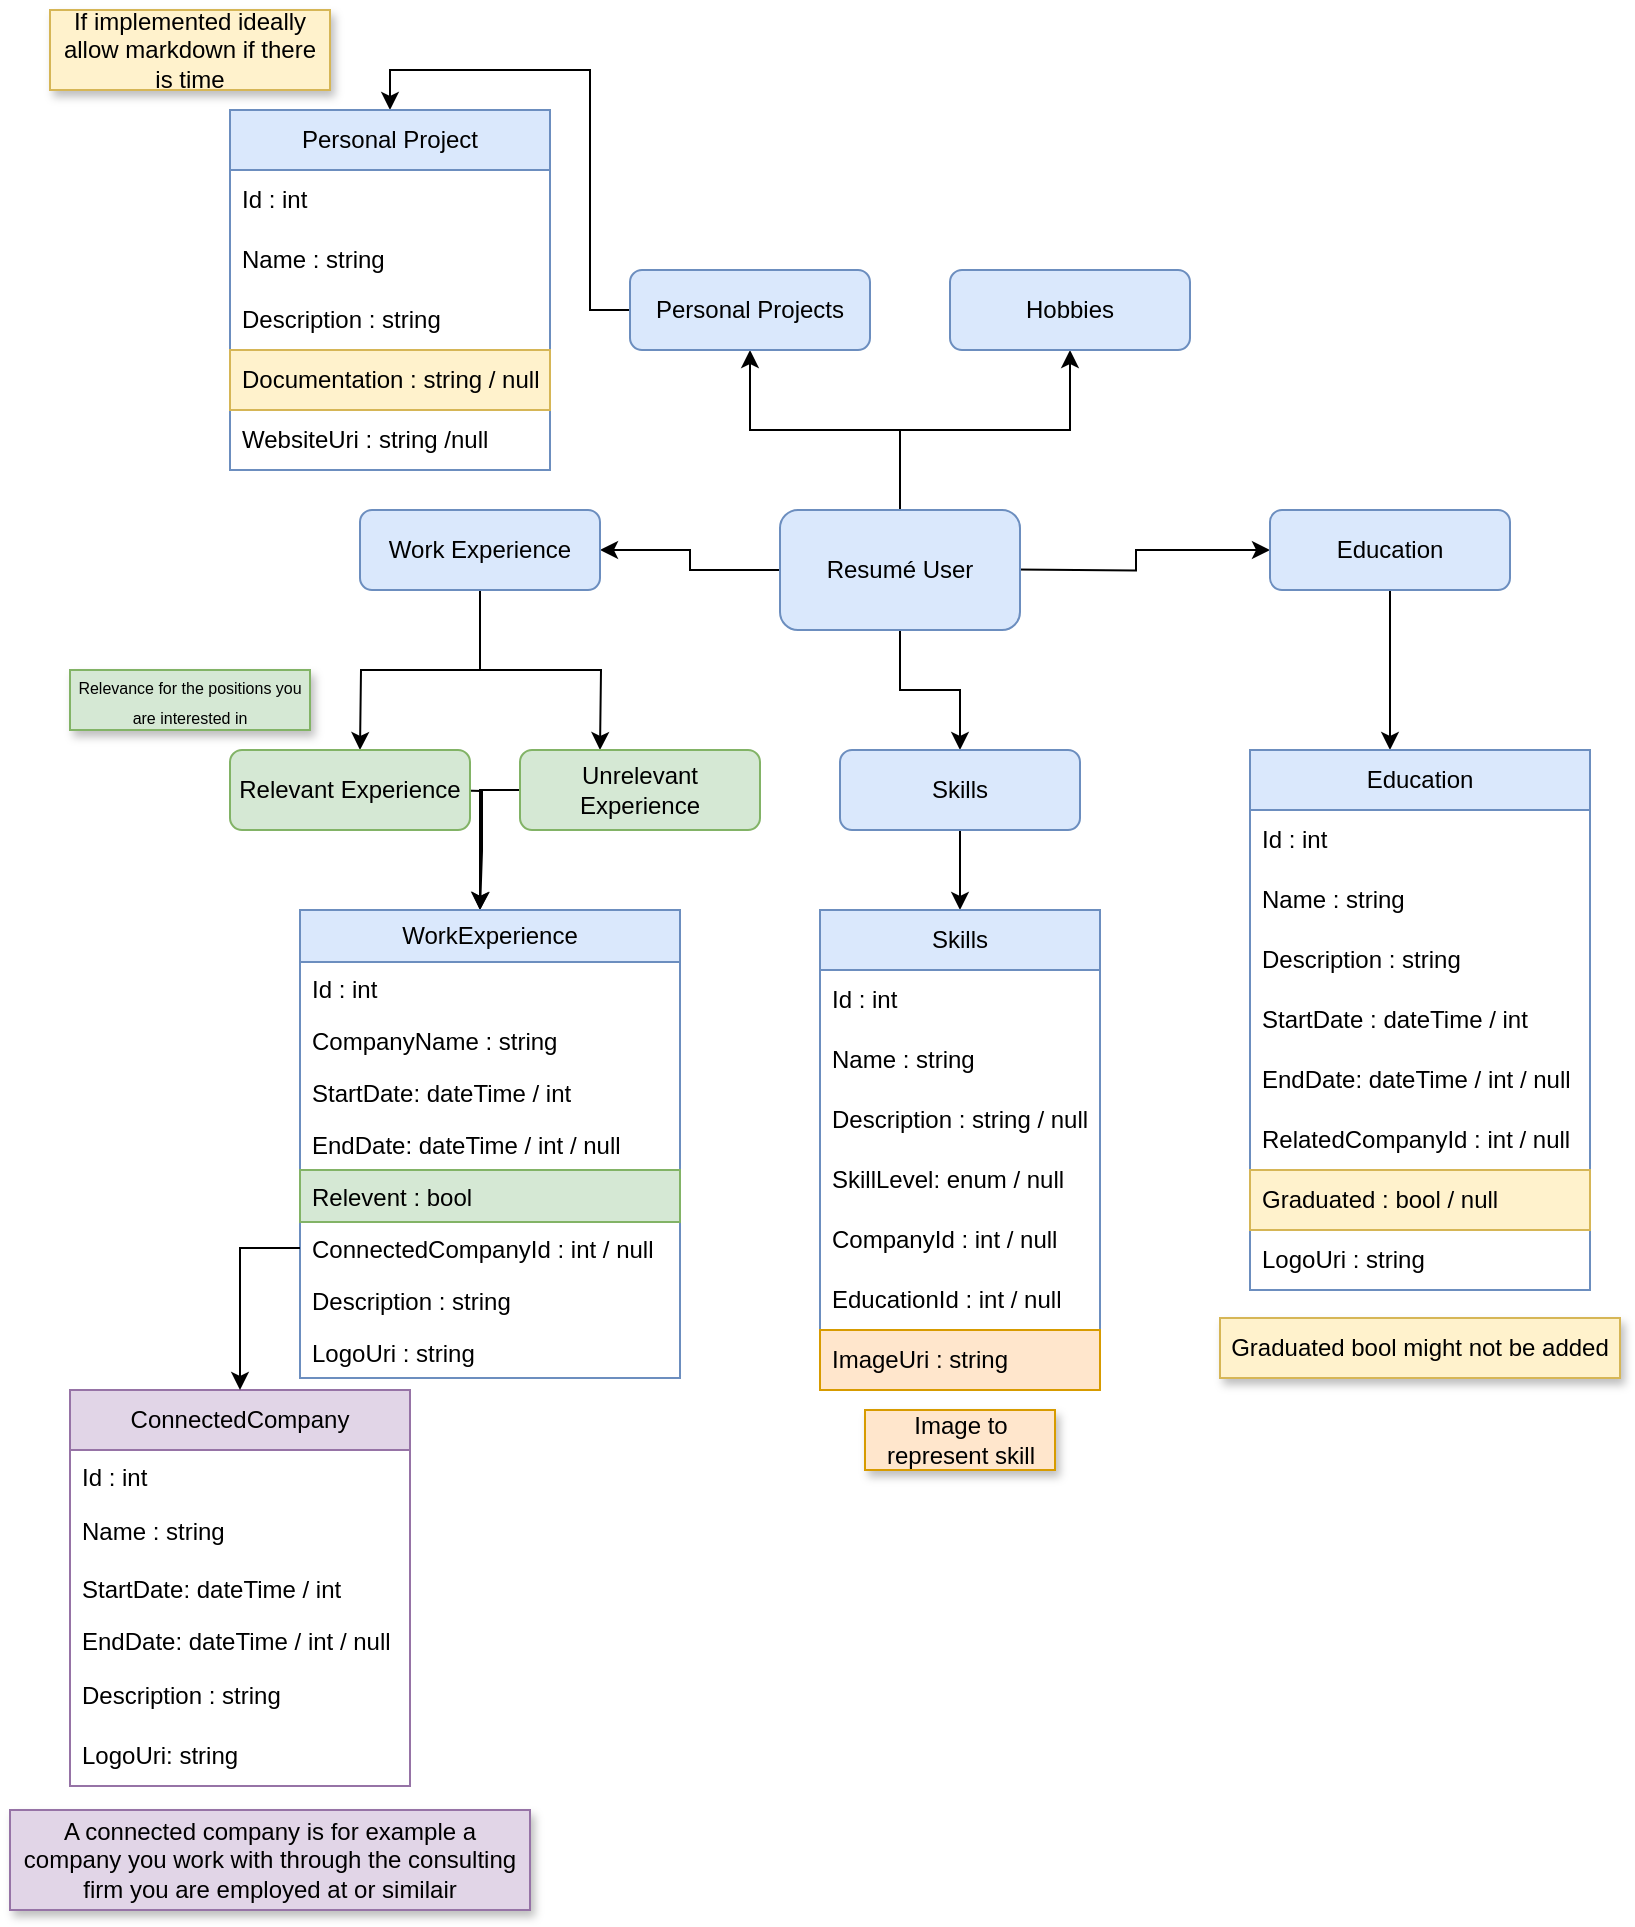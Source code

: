 <mxfile version="24.3.0" type="github">
  <diagram name="Page-1" id="Zj_5y1vgphJrzyNUQwXw">
    <mxGraphModel dx="1764" dy="938" grid="1" gridSize="10" guides="1" tooltips="1" connect="1" arrows="1" fold="1" page="1" pageScale="1" pageWidth="850" pageHeight="1100" math="0" shadow="0">
      <root>
        <mxCell id="0" />
        <mxCell id="1" parent="0" />
        <mxCell id="6c_1o1SFo-wjbSi7ruj--2" style="edgeStyle=orthogonalEdgeStyle;rounded=0;orthogonalLoop=1;jettySize=auto;html=1;entryX=1;entryY=0.5;entryDx=0;entryDy=0;" parent="1" source="6c_1o1SFo-wjbSi7ruj--1" target="6c_1o1SFo-wjbSi7ruj--3" edge="1">
          <mxGeometry relative="1" as="geometry">
            <mxPoint x="315" y="350" as="targetPoint" />
          </mxGeometry>
        </mxCell>
        <mxCell id="6c_1o1SFo-wjbSi7ruj--5" style="edgeStyle=orthogonalEdgeStyle;rounded=0;orthogonalLoop=1;jettySize=auto;html=1;entryX=0;entryY=0.5;entryDx=0;entryDy=0;" parent="1" target="oK_Kc5O5qld8Hc41f40L-4" edge="1">
          <mxGeometry relative="1" as="geometry">
            <mxPoint x="615" y="349.69" as="targetPoint" />
            <mxPoint x="505" y="349.656" as="sourcePoint" />
          </mxGeometry>
        </mxCell>
        <mxCell id="oK_Kc5O5qld8Hc41f40L-2" style="edgeStyle=orthogonalEdgeStyle;rounded=0;orthogonalLoop=1;jettySize=auto;html=1;entryX=0.5;entryY=0;entryDx=0;entryDy=0;" parent="1" source="6c_1o1SFo-wjbSi7ruj--1" target="oK_Kc5O5qld8Hc41f40L-1" edge="1">
          <mxGeometry relative="1" as="geometry" />
        </mxCell>
        <mxCell id="8cq1SQ0Ta9B3JrQxIhuY-38" style="edgeStyle=orthogonalEdgeStyle;rounded=0;orthogonalLoop=1;jettySize=auto;html=1;entryX=0.5;entryY=1;entryDx=0;entryDy=0;" edge="1" parent="1" source="6c_1o1SFo-wjbSi7ruj--1" target="8cq1SQ0Ta9B3JrQxIhuY-36">
          <mxGeometry relative="1" as="geometry" />
        </mxCell>
        <mxCell id="8cq1SQ0Ta9B3JrQxIhuY-39" style="edgeStyle=orthogonalEdgeStyle;rounded=0;orthogonalLoop=1;jettySize=auto;html=1;entryX=0.5;entryY=1;entryDx=0;entryDy=0;" edge="1" parent="1" source="6c_1o1SFo-wjbSi7ruj--1" target="8cq1SQ0Ta9B3JrQxIhuY-37">
          <mxGeometry relative="1" as="geometry" />
        </mxCell>
        <mxCell id="6c_1o1SFo-wjbSi7ruj--1" value="Resumé User" style="rounded=1;whiteSpace=wrap;html=1;fillColor=#dae8fc;strokeColor=#6c8ebf;" parent="1" vertex="1">
          <mxGeometry x="395" y="320" width="120" height="60" as="geometry" />
        </mxCell>
        <mxCell id="6c_1o1SFo-wjbSi7ruj--6" style="edgeStyle=orthogonalEdgeStyle;rounded=0;orthogonalLoop=1;jettySize=auto;html=1;" parent="1" source="6c_1o1SFo-wjbSi7ruj--3" edge="1">
          <mxGeometry relative="1" as="geometry">
            <mxPoint x="185" y="440" as="targetPoint" />
          </mxGeometry>
        </mxCell>
        <mxCell id="6c_1o1SFo-wjbSi7ruj--7" style="edgeStyle=orthogonalEdgeStyle;rounded=0;orthogonalLoop=1;jettySize=auto;html=1;" parent="1" source="6c_1o1SFo-wjbSi7ruj--3" edge="1">
          <mxGeometry relative="1" as="geometry">
            <mxPoint x="305.0" y="440" as="targetPoint" />
          </mxGeometry>
        </mxCell>
        <mxCell id="6c_1o1SFo-wjbSi7ruj--3" value="Work Experience" style="rounded=1;whiteSpace=wrap;html=1;fillColor=#dae8fc;strokeColor=#6c8ebf;" parent="1" vertex="1">
          <mxGeometry x="185" y="320" width="120" height="40" as="geometry" />
        </mxCell>
        <mxCell id="6c_1o1SFo-wjbSi7ruj--16" style="edgeStyle=orthogonalEdgeStyle;rounded=0;orthogonalLoop=1;jettySize=auto;html=1;" parent="1" edge="1">
          <mxGeometry relative="1" as="geometry">
            <mxPoint x="245" y="520" as="targetPoint" />
            <mxPoint x="225" y="460" as="sourcePoint" />
          </mxGeometry>
        </mxCell>
        <mxCell id="6c_1o1SFo-wjbSi7ruj--8" value="Relevant Experience" style="rounded=1;whiteSpace=wrap;html=1;fillColor=#d5e8d4;strokeColor=#82b366;" parent="1" vertex="1">
          <mxGeometry x="120" y="440" width="120" height="40" as="geometry" />
        </mxCell>
        <mxCell id="6c_1o1SFo-wjbSi7ruj--17" style="edgeStyle=orthogonalEdgeStyle;rounded=0;orthogonalLoop=1;jettySize=auto;html=1;" parent="1" source="6c_1o1SFo-wjbSi7ruj--9" edge="1">
          <mxGeometry relative="1" as="geometry">
            <mxPoint x="245" y="520" as="targetPoint" />
          </mxGeometry>
        </mxCell>
        <mxCell id="6c_1o1SFo-wjbSi7ruj--9" value="Unrelevant Experience" style="rounded=1;whiteSpace=wrap;html=1;fillColor=#d5e8d4;strokeColor=#82b366;" parent="1" vertex="1">
          <mxGeometry x="265" y="440" width="120" height="40" as="geometry" />
        </mxCell>
        <mxCell id="6c_1o1SFo-wjbSi7ruj--10" value="&lt;font style=&quot;font-size: 8px;&quot;&gt;Relevance for the positions you are interested in &lt;/font&gt;" style="text;html=1;align=center;verticalAlign=middle;whiteSpace=wrap;rounded=0;fillColor=#d5e8d4;strokeColor=#82b366;shadow=1;" parent="1" vertex="1">
          <mxGeometry x="40" y="400" width="120" height="30" as="geometry" />
        </mxCell>
        <mxCell id="6c_1o1SFo-wjbSi7ruj--27" value="WorkExperience" style="swimlane;fontStyle=0;childLayout=stackLayout;horizontal=1;startSize=26;fillColor=#dae8fc;horizontalStack=0;resizeParent=1;resizeParentMax=0;resizeLast=0;collapsible=1;marginBottom=0;whiteSpace=wrap;html=1;strokeColor=#6c8ebf;" parent="1" vertex="1">
          <mxGeometry x="155" y="520" width="190" height="234" as="geometry" />
        </mxCell>
        <mxCell id="6c_1o1SFo-wjbSi7ruj--28" value="Id : int" style="text;strokeColor=none;fillColor=none;align=left;verticalAlign=top;spacingLeft=4;spacingRight=4;overflow=hidden;rotatable=0;points=[[0,0.5],[1,0.5]];portConstraint=eastwest;whiteSpace=wrap;html=1;" parent="6c_1o1SFo-wjbSi7ruj--27" vertex="1">
          <mxGeometry y="26" width="190" height="26" as="geometry" />
        </mxCell>
        <mxCell id="6c_1o1SFo-wjbSi7ruj--29" value="CompanyName : string" style="text;strokeColor=none;fillColor=none;align=left;verticalAlign=top;spacingLeft=4;spacingRight=4;overflow=hidden;rotatable=0;points=[[0,0.5],[1,0.5]];portConstraint=eastwest;whiteSpace=wrap;html=1;" parent="6c_1o1SFo-wjbSi7ruj--27" vertex="1">
          <mxGeometry y="52" width="190" height="26" as="geometry" />
        </mxCell>
        <mxCell id="6c_1o1SFo-wjbSi7ruj--34" value="StartDate: dateTime / int" style="text;strokeColor=none;fillColor=none;align=left;verticalAlign=top;spacingLeft=4;spacingRight=4;overflow=hidden;rotatable=0;points=[[0,0.5],[1,0.5]];portConstraint=eastwest;whiteSpace=wrap;html=1;" parent="6c_1o1SFo-wjbSi7ruj--27" vertex="1">
          <mxGeometry y="78" width="190" height="26" as="geometry" />
        </mxCell>
        <mxCell id="6c_1o1SFo-wjbSi7ruj--35" value="EndDate: dateTime / int / null" style="text;strokeColor=none;fillColor=none;align=left;verticalAlign=top;spacingLeft=4;spacingRight=4;overflow=hidden;rotatable=0;points=[[0,0.5],[1,0.5]];portConstraint=eastwest;whiteSpace=wrap;html=1;" parent="6c_1o1SFo-wjbSi7ruj--27" vertex="1">
          <mxGeometry y="104" width="190" height="26" as="geometry" />
        </mxCell>
        <mxCell id="6c_1o1SFo-wjbSi7ruj--30" value="Relevent : bool" style="text;strokeColor=#82b366;fillColor=#d5e8d4;align=left;verticalAlign=top;spacingLeft=4;spacingRight=4;overflow=hidden;rotatable=0;points=[[0,0.5],[1,0.5]];portConstraint=eastwest;whiteSpace=wrap;html=1;" parent="6c_1o1SFo-wjbSi7ruj--27" vertex="1">
          <mxGeometry y="130" width="190" height="26" as="geometry" />
        </mxCell>
        <mxCell id="8cq1SQ0Ta9B3JrQxIhuY-26" value="ConnectedCompanyId : int / null" style="text;strokeColor=none;fillColor=none;align=left;verticalAlign=top;spacingLeft=4;spacingRight=4;overflow=hidden;rotatable=0;points=[[0,0.5],[1,0.5]];portConstraint=eastwest;whiteSpace=wrap;html=1;" vertex="1" parent="6c_1o1SFo-wjbSi7ruj--27">
          <mxGeometry y="156" width="190" height="26" as="geometry" />
        </mxCell>
        <mxCell id="6c_1o1SFo-wjbSi7ruj--33" value="Description : string" style="text;strokeColor=none;fillColor=none;align=left;verticalAlign=top;spacingLeft=4;spacingRight=4;overflow=hidden;rotatable=0;points=[[0,0.5],[1,0.5]];portConstraint=eastwest;whiteSpace=wrap;html=1;" parent="6c_1o1SFo-wjbSi7ruj--27" vertex="1">
          <mxGeometry y="182" width="190" height="26" as="geometry" />
        </mxCell>
        <mxCell id="8cq1SQ0Ta9B3JrQxIhuY-52" value="LogoUri : string" style="text;strokeColor=none;fillColor=none;align=left;verticalAlign=top;spacingLeft=4;spacingRight=4;overflow=hidden;rotatable=0;points=[[0,0.5],[1,0.5]];portConstraint=eastwest;whiteSpace=wrap;html=1;" vertex="1" parent="6c_1o1SFo-wjbSi7ruj--27">
          <mxGeometry y="208" width="190" height="26" as="geometry" />
        </mxCell>
        <mxCell id="8cq1SQ0Ta9B3JrQxIhuY-8" style="edgeStyle=orthogonalEdgeStyle;rounded=0;orthogonalLoop=1;jettySize=auto;html=1;exitX=0.5;exitY=1;exitDx=0;exitDy=0;entryX=0.5;entryY=0;entryDx=0;entryDy=0;" edge="1" parent="1" source="oK_Kc5O5qld8Hc41f40L-1" target="8cq1SQ0Ta9B3JrQxIhuY-1">
          <mxGeometry relative="1" as="geometry" />
        </mxCell>
        <mxCell id="oK_Kc5O5qld8Hc41f40L-1" value="Skills" style="rounded=1;whiteSpace=wrap;html=1;fillColor=#dae8fc;strokeColor=#6c8ebf;" parent="1" vertex="1">
          <mxGeometry x="425" y="440" width="120" height="40" as="geometry" />
        </mxCell>
        <mxCell id="8cq1SQ0Ta9B3JrQxIhuY-12" style="edgeStyle=orthogonalEdgeStyle;rounded=0;orthogonalLoop=1;jettySize=auto;html=1;" edge="1" parent="1" source="oK_Kc5O5qld8Hc41f40L-4">
          <mxGeometry relative="1" as="geometry">
            <mxPoint x="700" y="440" as="targetPoint" />
          </mxGeometry>
        </mxCell>
        <mxCell id="oK_Kc5O5qld8Hc41f40L-4" value="Education" style="rounded=1;whiteSpace=wrap;html=1;fillColor=#dae8fc;strokeColor=#6c8ebf;" parent="1" vertex="1">
          <mxGeometry x="640" y="320" width="120" height="40" as="geometry" />
        </mxCell>
        <mxCell id="8cq1SQ0Ta9B3JrQxIhuY-1" value="Skills" style="swimlane;fontStyle=0;childLayout=stackLayout;horizontal=1;startSize=30;horizontalStack=0;resizeParent=1;resizeParentMax=0;resizeLast=0;collapsible=1;marginBottom=0;whiteSpace=wrap;html=1;fillColor=#dae8fc;strokeColor=#6c8ebf;" vertex="1" parent="1">
          <mxGeometry x="415" y="520" width="140" height="240" as="geometry" />
        </mxCell>
        <mxCell id="8cq1SQ0Ta9B3JrQxIhuY-2" value="Id : int" style="text;strokeColor=none;fillColor=none;align=left;verticalAlign=middle;spacingLeft=4;spacingRight=4;overflow=hidden;points=[[0,0.5],[1,0.5]];portConstraint=eastwest;rotatable=0;whiteSpace=wrap;html=1;" vertex="1" parent="8cq1SQ0Ta9B3JrQxIhuY-1">
          <mxGeometry y="30" width="140" height="30" as="geometry" />
        </mxCell>
        <mxCell id="8cq1SQ0Ta9B3JrQxIhuY-3" value="Name : string" style="text;strokeColor=none;fillColor=none;align=left;verticalAlign=middle;spacingLeft=4;spacingRight=4;overflow=hidden;points=[[0,0.5],[1,0.5]];portConstraint=eastwest;rotatable=0;whiteSpace=wrap;html=1;" vertex="1" parent="8cq1SQ0Ta9B3JrQxIhuY-1">
          <mxGeometry y="60" width="140" height="30" as="geometry" />
        </mxCell>
        <mxCell id="8cq1SQ0Ta9B3JrQxIhuY-46" value="Description : string / null" style="text;strokeColor=none;fillColor=none;align=left;verticalAlign=middle;spacingLeft=4;spacingRight=4;overflow=hidden;points=[[0,0.5],[1,0.5]];portConstraint=eastwest;rotatable=0;whiteSpace=wrap;html=1;" vertex="1" parent="8cq1SQ0Ta9B3JrQxIhuY-1">
          <mxGeometry y="90" width="140" height="30" as="geometry" />
        </mxCell>
        <mxCell id="8cq1SQ0Ta9B3JrQxIhuY-6" value="SkillLevel: enum / null" style="text;strokeColor=none;fillColor=none;align=left;verticalAlign=middle;spacingLeft=4;spacingRight=4;overflow=hidden;points=[[0,0.5],[1,0.5]];portConstraint=eastwest;rotatable=0;whiteSpace=wrap;html=1;" vertex="1" parent="8cq1SQ0Ta9B3JrQxIhuY-1">
          <mxGeometry y="120" width="140" height="30" as="geometry" />
        </mxCell>
        <mxCell id="8cq1SQ0Ta9B3JrQxIhuY-4" value="CompanyId : int / null" style="text;strokeColor=none;fillColor=none;align=left;verticalAlign=middle;spacingLeft=4;spacingRight=4;overflow=hidden;points=[[0,0.5],[1,0.5]];portConstraint=eastwest;rotatable=0;whiteSpace=wrap;html=1;" vertex="1" parent="8cq1SQ0Ta9B3JrQxIhuY-1">
          <mxGeometry y="150" width="140" height="30" as="geometry" />
        </mxCell>
        <mxCell id="8cq1SQ0Ta9B3JrQxIhuY-7" value="EducationId : int / null" style="text;strokeColor=none;fillColor=none;align=left;verticalAlign=middle;spacingLeft=4;spacingRight=4;overflow=hidden;points=[[0,0.5],[1,0.5]];portConstraint=eastwest;rotatable=0;whiteSpace=wrap;html=1;" vertex="1" parent="8cq1SQ0Ta9B3JrQxIhuY-1">
          <mxGeometry y="180" width="140" height="30" as="geometry" />
        </mxCell>
        <mxCell id="8cq1SQ0Ta9B3JrQxIhuY-55" value="ImageUri : string" style="text;strokeColor=#d79b00;fillColor=#ffe6cc;align=left;verticalAlign=middle;spacingLeft=4;spacingRight=4;overflow=hidden;points=[[0,0.5],[1,0.5]];portConstraint=eastwest;rotatable=0;whiteSpace=wrap;html=1;" vertex="1" parent="8cq1SQ0Ta9B3JrQxIhuY-1">
          <mxGeometry y="210" width="140" height="30" as="geometry" />
        </mxCell>
        <mxCell id="8cq1SQ0Ta9B3JrQxIhuY-13" value="Education" style="swimlane;fontStyle=0;childLayout=stackLayout;horizontal=1;startSize=30;horizontalStack=0;resizeParent=1;resizeParentMax=0;resizeLast=0;collapsible=1;marginBottom=0;whiteSpace=wrap;html=1;fillColor=#dae8fc;strokeColor=#6c8ebf;" vertex="1" parent="1">
          <mxGeometry x="630" y="440" width="170" height="270" as="geometry" />
        </mxCell>
        <mxCell id="8cq1SQ0Ta9B3JrQxIhuY-14" value="Id : int" style="text;strokeColor=none;fillColor=none;align=left;verticalAlign=middle;spacingLeft=4;spacingRight=4;overflow=hidden;points=[[0,0.5],[1,0.5]];portConstraint=eastwest;rotatable=0;whiteSpace=wrap;html=1;" vertex="1" parent="8cq1SQ0Ta9B3JrQxIhuY-13">
          <mxGeometry y="30" width="170" height="30" as="geometry" />
        </mxCell>
        <mxCell id="8cq1SQ0Ta9B3JrQxIhuY-15" value="Name : string" style="text;strokeColor=none;fillColor=none;align=left;verticalAlign=middle;spacingLeft=4;spacingRight=4;overflow=hidden;points=[[0,0.5],[1,0.5]];portConstraint=eastwest;rotatable=0;whiteSpace=wrap;html=1;" vertex="1" parent="8cq1SQ0Ta9B3JrQxIhuY-13">
          <mxGeometry y="60" width="170" height="30" as="geometry" />
        </mxCell>
        <mxCell id="8cq1SQ0Ta9B3JrQxIhuY-16" value="Description : string" style="text;strokeColor=none;fillColor=none;align=left;verticalAlign=middle;spacingLeft=4;spacingRight=4;overflow=hidden;points=[[0,0.5],[1,0.5]];portConstraint=eastwest;rotatable=0;whiteSpace=wrap;html=1;" vertex="1" parent="8cq1SQ0Ta9B3JrQxIhuY-13">
          <mxGeometry y="90" width="170" height="30" as="geometry" />
        </mxCell>
        <mxCell id="8cq1SQ0Ta9B3JrQxIhuY-17" value="StartDate : dateTime / int" style="text;strokeColor=none;fillColor=none;align=left;verticalAlign=middle;spacingLeft=4;spacingRight=4;overflow=hidden;points=[[0,0.5],[1,0.5]];portConstraint=eastwest;rotatable=0;whiteSpace=wrap;html=1;" vertex="1" parent="8cq1SQ0Ta9B3JrQxIhuY-13">
          <mxGeometry y="120" width="170" height="30" as="geometry" />
        </mxCell>
        <mxCell id="8cq1SQ0Ta9B3JrQxIhuY-18" value="EndDate: dateTime / int / null" style="text;strokeColor=none;fillColor=none;align=left;verticalAlign=middle;spacingLeft=4;spacingRight=4;overflow=hidden;points=[[0,0.5],[1,0.5]];portConstraint=eastwest;rotatable=0;whiteSpace=wrap;html=1;" vertex="1" parent="8cq1SQ0Ta9B3JrQxIhuY-13">
          <mxGeometry y="150" width="170" height="30" as="geometry" />
        </mxCell>
        <mxCell id="8cq1SQ0Ta9B3JrQxIhuY-25" value="RelatedCompanyId : int / null" style="text;strokeColor=none;fillColor=none;align=left;verticalAlign=middle;spacingLeft=4;spacingRight=4;overflow=hidden;points=[[0,0.5],[1,0.5]];portConstraint=eastwest;rotatable=0;whiteSpace=wrap;html=1;" vertex="1" parent="8cq1SQ0Ta9B3JrQxIhuY-13">
          <mxGeometry y="180" width="170" height="30" as="geometry" />
        </mxCell>
        <mxCell id="8cq1SQ0Ta9B3JrQxIhuY-19" value="Graduated : bool / null" style="text;strokeColor=#d6b656;fillColor=#fff2cc;align=left;verticalAlign=middle;spacingLeft=4;spacingRight=4;overflow=hidden;points=[[0,0.5],[1,0.5]];portConstraint=eastwest;rotatable=0;whiteSpace=wrap;html=1;" vertex="1" parent="8cq1SQ0Ta9B3JrQxIhuY-13">
          <mxGeometry y="210" width="170" height="30" as="geometry" />
        </mxCell>
        <mxCell id="8cq1SQ0Ta9B3JrQxIhuY-54" value="LogoUri : string" style="text;strokeColor=none;fillColor=none;align=left;verticalAlign=middle;spacingLeft=4;spacingRight=4;overflow=hidden;points=[[0,0.5],[1,0.5]];portConstraint=eastwest;rotatable=0;whiteSpace=wrap;html=1;" vertex="1" parent="8cq1SQ0Ta9B3JrQxIhuY-13">
          <mxGeometry y="240" width="170" height="30" as="geometry" />
        </mxCell>
        <mxCell id="8cq1SQ0Ta9B3JrQxIhuY-23" value="Graduated bool might not be added" style="text;html=1;align=center;verticalAlign=middle;whiteSpace=wrap;rounded=0;fillColor=#fff2cc;strokeColor=#d6b656;shadow=1;" vertex="1" parent="1">
          <mxGeometry x="615" y="724" width="200" height="30" as="geometry" />
        </mxCell>
        <mxCell id="8cq1SQ0Ta9B3JrQxIhuY-28" value="ConnectedCompany" style="swimlane;fontStyle=0;childLayout=stackLayout;horizontal=1;startSize=30;horizontalStack=0;resizeParent=1;resizeParentMax=0;resizeLast=0;collapsible=1;marginBottom=0;whiteSpace=wrap;html=1;fillColor=#e1d5e7;strokeColor=#9673a6;" vertex="1" parent="1">
          <mxGeometry x="40" y="760" width="170" height="198" as="geometry" />
        </mxCell>
        <mxCell id="8cq1SQ0Ta9B3JrQxIhuY-45" value="Id : int" style="text;strokeColor=none;fillColor=none;align=left;verticalAlign=top;spacingLeft=4;spacingRight=4;overflow=hidden;rotatable=0;points=[[0,0.5],[1,0.5]];portConstraint=eastwest;whiteSpace=wrap;html=1;" vertex="1" parent="8cq1SQ0Ta9B3JrQxIhuY-28">
          <mxGeometry y="30" width="170" height="26" as="geometry" />
        </mxCell>
        <mxCell id="8cq1SQ0Ta9B3JrQxIhuY-29" value="Name : string" style="text;strokeColor=none;fillColor=none;align=left;verticalAlign=middle;spacingLeft=4;spacingRight=4;overflow=hidden;points=[[0,0.5],[1,0.5]];portConstraint=eastwest;rotatable=0;whiteSpace=wrap;html=1;" vertex="1" parent="8cq1SQ0Ta9B3JrQxIhuY-28">
          <mxGeometry y="56" width="170" height="30" as="geometry" />
        </mxCell>
        <mxCell id="8cq1SQ0Ta9B3JrQxIhuY-32" value="StartDate: dateTime / int" style="text;strokeColor=none;fillColor=none;align=left;verticalAlign=top;spacingLeft=4;spacingRight=4;overflow=hidden;rotatable=0;points=[[0,0.5],[1,0.5]];portConstraint=eastwest;whiteSpace=wrap;html=1;" vertex="1" parent="8cq1SQ0Ta9B3JrQxIhuY-28">
          <mxGeometry y="86" width="170" height="26" as="geometry" />
        </mxCell>
        <mxCell id="8cq1SQ0Ta9B3JrQxIhuY-33" value="EndDate: dateTime / int / null" style="text;strokeColor=none;fillColor=none;align=left;verticalAlign=top;spacingLeft=4;spacingRight=4;overflow=hidden;rotatable=0;points=[[0,0.5],[1,0.5]];portConstraint=eastwest;whiteSpace=wrap;html=1;" vertex="1" parent="8cq1SQ0Ta9B3JrQxIhuY-28">
          <mxGeometry y="112" width="170" height="26" as="geometry" />
        </mxCell>
        <mxCell id="8cq1SQ0Ta9B3JrQxIhuY-34" value="Description : string" style="text;strokeColor=none;fillColor=none;align=left;verticalAlign=middle;spacingLeft=4;spacingRight=4;overflow=hidden;points=[[0,0.5],[1,0.5]];portConstraint=eastwest;rotatable=0;whiteSpace=wrap;html=1;" vertex="1" parent="8cq1SQ0Ta9B3JrQxIhuY-28">
          <mxGeometry y="138" width="170" height="30" as="geometry" />
        </mxCell>
        <mxCell id="8cq1SQ0Ta9B3JrQxIhuY-53" value="LogoUri: string" style="text;strokeColor=none;fillColor=none;align=left;verticalAlign=middle;spacingLeft=4;spacingRight=4;overflow=hidden;points=[[0,0.5],[1,0.5]];portConstraint=eastwest;rotatable=0;whiteSpace=wrap;html=1;" vertex="1" parent="8cq1SQ0Ta9B3JrQxIhuY-28">
          <mxGeometry y="168" width="170" height="30" as="geometry" />
        </mxCell>
        <mxCell id="8cq1SQ0Ta9B3JrQxIhuY-27" style="edgeStyle=orthogonalEdgeStyle;rounded=0;orthogonalLoop=1;jettySize=auto;html=1;entryX=0.5;entryY=0;entryDx=0;entryDy=0;" edge="1" parent="1" source="8cq1SQ0Ta9B3JrQxIhuY-26" target="8cq1SQ0Ta9B3JrQxIhuY-28">
          <mxGeometry relative="1" as="geometry">
            <mxPoint x="120" y="760" as="targetPoint" />
          </mxGeometry>
        </mxCell>
        <mxCell id="8cq1SQ0Ta9B3JrQxIhuY-44" style="edgeStyle=orthogonalEdgeStyle;rounded=0;orthogonalLoop=1;jettySize=auto;html=1;entryX=0.5;entryY=0;entryDx=0;entryDy=0;" edge="1" parent="1" source="8cq1SQ0Ta9B3JrQxIhuY-36" target="8cq1SQ0Ta9B3JrQxIhuY-40">
          <mxGeometry relative="1" as="geometry" />
        </mxCell>
        <mxCell id="8cq1SQ0Ta9B3JrQxIhuY-36" value="Personal Projects" style="rounded=1;whiteSpace=wrap;html=1;fillColor=#dae8fc;strokeColor=#6c8ebf;" vertex="1" parent="1">
          <mxGeometry x="320" y="200" width="120" height="40" as="geometry" />
        </mxCell>
        <mxCell id="8cq1SQ0Ta9B3JrQxIhuY-37" value="Hobbies" style="rounded=1;whiteSpace=wrap;html=1;fillColor=#dae8fc;strokeColor=#6c8ebf;" vertex="1" parent="1">
          <mxGeometry x="480" y="200" width="120" height="40" as="geometry" />
        </mxCell>
        <mxCell id="8cq1SQ0Ta9B3JrQxIhuY-40" value="Personal Project" style="swimlane;fontStyle=0;childLayout=stackLayout;horizontal=1;startSize=30;horizontalStack=0;resizeParent=1;resizeParentMax=0;resizeLast=0;collapsible=1;marginBottom=0;whiteSpace=wrap;html=1;fillColor=#dae8fc;strokeColor=#6c8ebf;shadow=0;" vertex="1" parent="1">
          <mxGeometry x="120" y="120" width="160" height="180" as="geometry" />
        </mxCell>
        <mxCell id="8cq1SQ0Ta9B3JrQxIhuY-41" value="Id : int" style="text;strokeColor=none;fillColor=none;align=left;verticalAlign=middle;spacingLeft=4;spacingRight=4;overflow=hidden;points=[[0,0.5],[1,0.5]];portConstraint=eastwest;rotatable=0;whiteSpace=wrap;html=1;" vertex="1" parent="8cq1SQ0Ta9B3JrQxIhuY-40">
          <mxGeometry y="30" width="160" height="30" as="geometry" />
        </mxCell>
        <mxCell id="8cq1SQ0Ta9B3JrQxIhuY-42" value="Name : string&lt;span style=&quot;white-space: pre;&quot;&gt;&#x9;&lt;/span&gt;" style="text;strokeColor=none;fillColor=none;align=left;verticalAlign=middle;spacingLeft=4;spacingRight=4;overflow=hidden;points=[[0,0.5],[1,0.5]];portConstraint=eastwest;rotatable=0;whiteSpace=wrap;html=1;" vertex="1" parent="8cq1SQ0Ta9B3JrQxIhuY-40">
          <mxGeometry y="60" width="160" height="30" as="geometry" />
        </mxCell>
        <mxCell id="8cq1SQ0Ta9B3JrQxIhuY-43" value="Description : string" style="text;strokeColor=none;fillColor=none;align=left;verticalAlign=middle;spacingLeft=4;spacingRight=4;overflow=hidden;points=[[0,0.5],[1,0.5]];portConstraint=eastwest;rotatable=0;whiteSpace=wrap;html=1;" vertex="1" parent="8cq1SQ0Ta9B3JrQxIhuY-40">
          <mxGeometry y="90" width="160" height="30" as="geometry" />
        </mxCell>
        <mxCell id="8cq1SQ0Ta9B3JrQxIhuY-48" value="Documentation : string / null" style="text;strokeColor=#d6b656;fillColor=#fff2cc;align=left;verticalAlign=middle;spacingLeft=4;spacingRight=4;overflow=hidden;points=[[0,0.5],[1,0.5]];portConstraint=eastwest;rotatable=0;whiteSpace=wrap;html=1;" vertex="1" parent="8cq1SQ0Ta9B3JrQxIhuY-40">
          <mxGeometry y="120" width="160" height="30" as="geometry" />
        </mxCell>
        <mxCell id="8cq1SQ0Ta9B3JrQxIhuY-51" value="WebsiteUri : string /null" style="text;strokeColor=none;fillColor=none;align=left;verticalAlign=middle;spacingLeft=4;spacingRight=4;overflow=hidden;points=[[0,0.5],[1,0.5]];portConstraint=eastwest;rotatable=0;whiteSpace=wrap;html=1;" vertex="1" parent="8cq1SQ0Ta9B3JrQxIhuY-40">
          <mxGeometry y="150" width="160" height="30" as="geometry" />
        </mxCell>
        <mxCell id="8cq1SQ0Ta9B3JrQxIhuY-47" value="A connected company is for example a company you work with through the consulting firm you are employed at or similair" style="text;html=1;align=center;verticalAlign=middle;whiteSpace=wrap;rounded=0;fillColor=#e1d5e7;strokeColor=#9673a6;shadow=1;" vertex="1" parent="1">
          <mxGeometry x="10" y="970" width="260" height="50" as="geometry" />
        </mxCell>
        <mxCell id="8cq1SQ0Ta9B3JrQxIhuY-49" value="If implemented ideally allow markdown if there is time" style="text;html=1;align=center;verticalAlign=middle;whiteSpace=wrap;rounded=0;fillColor=#fff2cc;strokeColor=#d6b656;shadow=1;" vertex="1" parent="1">
          <mxGeometry x="30" y="70" width="140" height="40" as="geometry" />
        </mxCell>
        <mxCell id="8cq1SQ0Ta9B3JrQxIhuY-56" value="Image to represent skill" style="text;html=1;align=center;verticalAlign=middle;whiteSpace=wrap;rounded=0;fillColor=#ffe6cc;strokeColor=#d79b00;shadow=1;" vertex="1" parent="1">
          <mxGeometry x="437.5" y="770" width="95" height="30" as="geometry" />
        </mxCell>
      </root>
    </mxGraphModel>
  </diagram>
</mxfile>
